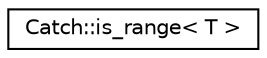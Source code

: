 digraph "Graphical Class Hierarchy"
{
  edge [fontname="Helvetica",fontsize="10",labelfontname="Helvetica",labelfontsize="10"];
  node [fontname="Helvetica",fontsize="10",shape=record];
  rankdir="LR";
  Node1 [label="Catch::is_range\< T \>",height=0.2,width=0.4,color="black", fillcolor="white", style="filled",URL="$structCatch_1_1is__range.html"];
}
